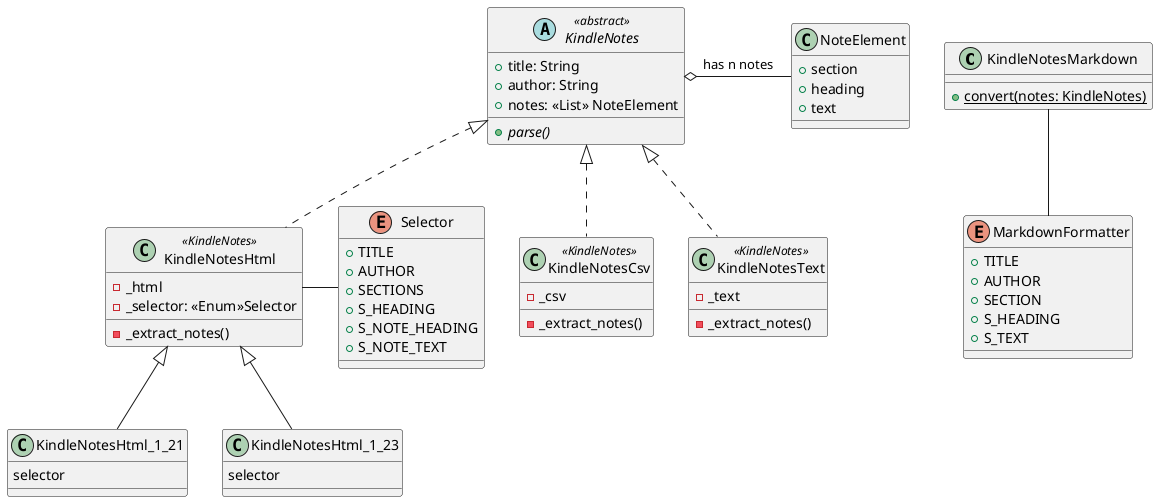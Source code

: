 @startuml

class KindleNotesMarkdown {
+ {static} convert(notes: KindleNotes)
}

enum MarkdownFormatter {
+ TITLE
+ AUTHOR
+ SECTION
+ S_HEADING
+ S_TEXT
}

KindleNotesMarkdown -- MarkdownFormatter

abstract class KindleNotes<<abstract>> {
+title: String
+author: String
+notes: <<List>> NoteElement
+{abstract}parse()
}

class NoteElement{
+section
+heading
+text
}

enum Selector{
+ TITLE
+ AUTHOR
+ SECTIONS
+ S_HEADING
+ S_NOTE_HEADING
+ S_NOTE_TEXT
}

class KindleNotesHtml_1_21{
selector
}

class KindleNotesHtml_1_23{
selector
}

class KindleNotesHtml <<KindleNotes>>{
- _html
- _selector: <<Enum>>Selector
- _extract_notes()
}

class KindleNotesCsv <<KindleNotes>>{
- _csv
- _extract_notes()
}

class KindleNotesText <<KindleNotes>>{
- _text
- _extract_notes()
}

KindleNotesHtml -right- Selector
KindleNotesHtml_1_21 -up-|> KindleNotesHtml
KindleNotesHtml_1_23 -up-|> KindleNotesHtml
KindleNotesHtml .up.|> KindleNotes
KindleNotesCsv .up.|> KindleNotes
KindleNotesText .up.|> KindleNotes
NoteElement -left-o KindleNotes: has n notes

@enduml
